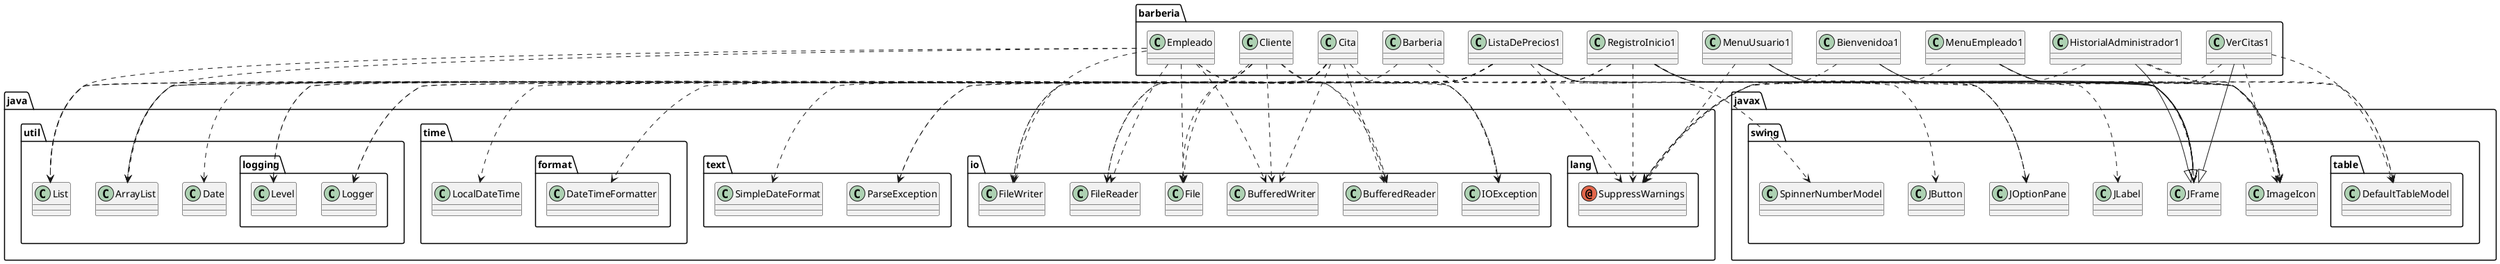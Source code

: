 @startuml
annotation java.lang.SuppressWarnings
class barberia.Barberia
class barberia.Bienvenidoa1
class barberia.Cita
class barberia.Cliente
class barberia.Empleado
class barberia.HistorialAdministrador1
class barberia.ListaDePrecios1
class barberia.MenuEmpleado1
class barberia.MenuUsuario1
class barberia.RegistroInicio1
class barberia.VerCitas1
class java.io.BufferedReader
class java.io.BufferedWriter
class java.io.File
class java.io.FileReader
class java.io.FileWriter
class java.io.IOException
class java.text.ParseException
class java.text.SimpleDateFormat
class java.time.LocalDateTime
class java.time.format.DateTimeFormatter
class java.util.ArrayList
class java.util.Date
class java.util.List
class java.util.logging.Level
class java.util.logging.Logger
class javax.swing.ImageIcon
class javax.swing.JButton
class javax.swing.JFrame
class javax.swing.JLabel
class javax.swing.JOptionPane
class javax.swing.SpinnerNumberModel
class javax.swing.table.DefaultTableModel
barberia.Barberia ..> java.util.List
barberia.Barberia ..> javax.swing.JFrame
barberia.Bienvenidoa1 ..> java.lang.SuppressWarnings
barberia.Bienvenidoa1 ..> javax.swing.ImageIcon
barberia.Bienvenidoa1 --|> javax.swing.JFrame
barberia.Cita ..> java.io.BufferedReader
barberia.Cita ..> java.io.BufferedWriter
barberia.Cita ..> java.io.File
barberia.Cita ..> java.io.FileReader
barberia.Cita ..> java.io.FileWriter
barberia.Cita ..> java.io.IOException
barberia.Cita ..> java.util.ArrayList
barberia.Cita ..> java.util.List
barberia.Cliente ..> java.io.BufferedReader
barberia.Cliente ..> java.io.BufferedWriter
barberia.Cliente ..> java.io.File
barberia.Cliente ..> java.io.FileReader
barberia.Cliente ..> java.io.FileWriter
barberia.Cliente ..> java.io.IOException
barberia.Cliente ..> java.util.ArrayList
barberia.Cliente ..> java.util.List
barberia.Empleado ..> java.io.BufferedReader
barberia.Empleado ..> java.io.BufferedWriter
barberia.Empleado ..> java.io.File
barberia.Empleado ..> java.io.FileReader
barberia.Empleado ..> java.io.FileWriter
barberia.Empleado ..> java.io.IOException
barberia.Empleado ..> java.util.ArrayList
barberia.Empleado ..> java.util.List
barberia.HistorialAdministrador1 ..> java.lang.SuppressWarnings
barberia.HistorialAdministrador1 ..> javax.swing.ImageIcon
barberia.HistorialAdministrador1 --|> javax.swing.JFrame
barberia.HistorialAdministrador1 ..> javax.swing.table.DefaultTableModel
barberia.ListaDePrecios1 ..> java.lang.SuppressWarnings
barberia.ListaDePrecios1 ..> java.text.ParseException
barberia.ListaDePrecios1 ..> java.text.SimpleDateFormat
barberia.ListaDePrecios1 ..> java.time.LocalDateTime
barberia.ListaDePrecios1 ..> java.time.format.DateTimeFormatter
barberia.ListaDePrecios1 ..> java.util.ArrayList
barberia.ListaDePrecios1 ..> java.util.Date
barberia.ListaDePrecios1 ..> java.util.logging.Level
barberia.ListaDePrecios1 ..> java.util.logging.Logger
barberia.ListaDePrecios1 ..> javax.swing.ImageIcon
barberia.ListaDePrecios1 --|> javax.swing.JFrame
barberia.ListaDePrecios1 ..> javax.swing.JOptionPane
barberia.ListaDePrecios1 ..> javax.swing.SpinnerNumberModel
barberia.MenuEmpleado1 ..> java.lang.SuppressWarnings
barberia.MenuEmpleado1 ..> javax.swing.ImageIcon
barberia.MenuEmpleado1 --|> javax.swing.JFrame
barberia.MenuEmpleado1 ..> javax.swing.table.DefaultTableModel
barberia.MenuUsuario1 ..> java.lang.SuppressWarnings
barberia.MenuUsuario1 ..> javax.swing.ImageIcon
barberia.MenuUsuario1 --|> javax.swing.JFrame
barberia.MenuUsuario1 ..> javax.swing.JOptionPane
barberia.RegistroInicio1 ..> java.lang.SuppressWarnings
barberia.RegistroInicio1 ..> java.text.ParseException
barberia.RegistroInicio1 ..> java.util.logging.Level
barberia.RegistroInicio1 ..> java.util.logging.Logger
barberia.RegistroInicio1 ..> javax.swing.ImageIcon
barberia.RegistroInicio1 ..> javax.swing.JButton
barberia.RegistroInicio1 --|> javax.swing.JFrame
barberia.RegistroInicio1 ..> javax.swing.JLabel
barberia.RegistroInicio1 ..> javax.swing.JOptionPane
barberia.VerCitas1 ..> java.lang.SuppressWarnings
barberia.VerCitas1 ..> javax.swing.ImageIcon
barberia.VerCitas1 --|> javax.swing.JFrame
barberia.VerCitas1 ..> javax.swing.table.DefaultTableModel
@enduml